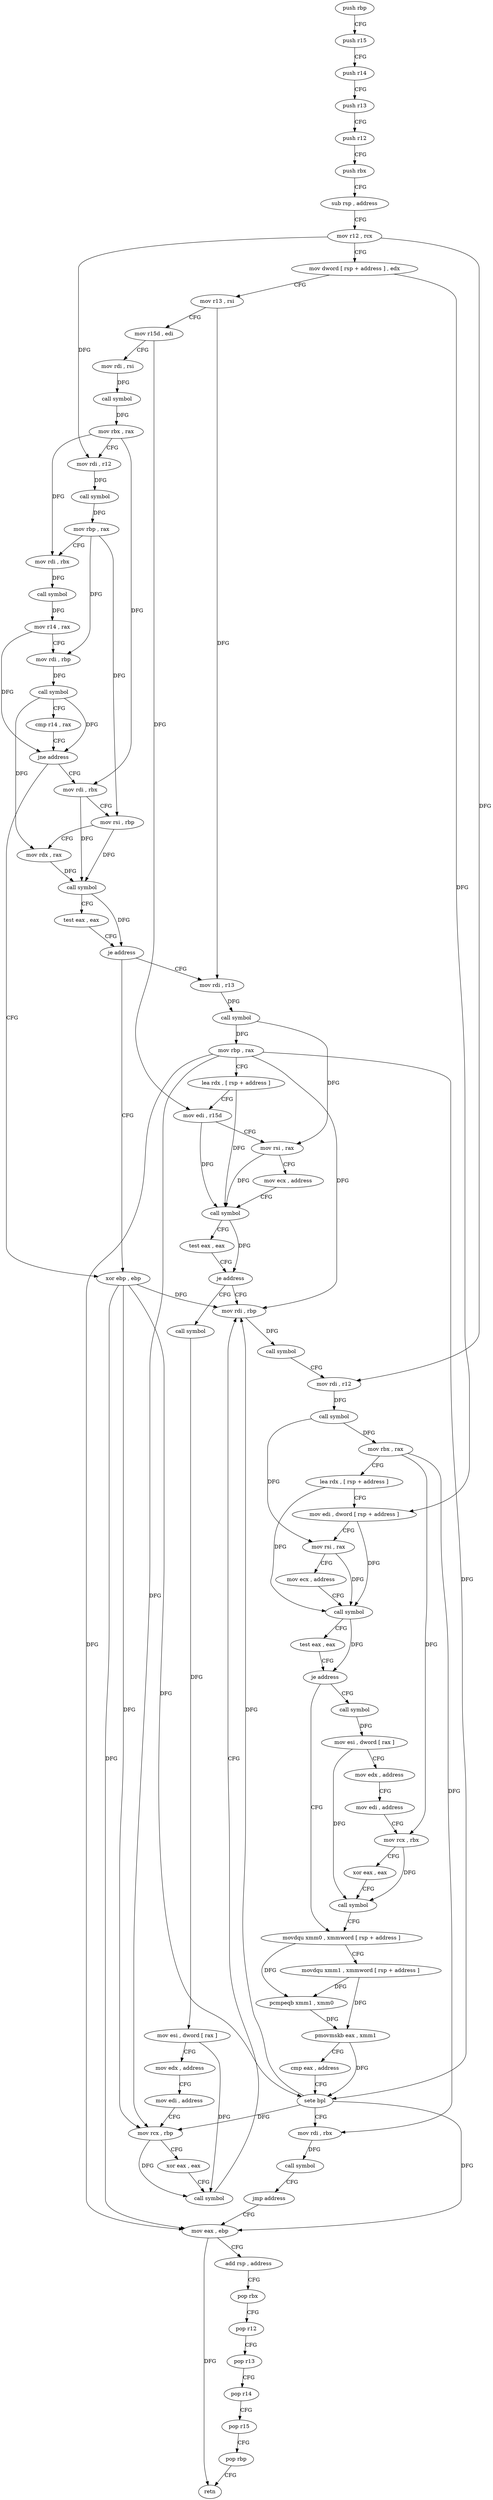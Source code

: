 digraph "func" {
"4252624" [label = "push rbp" ]
"4252625" [label = "push r15" ]
"4252627" [label = "push r14" ]
"4252629" [label = "push r13" ]
"4252631" [label = "push r12" ]
"4252633" [label = "push rbx" ]
"4252634" [label = "sub rsp , address" ]
"4252641" [label = "mov r12 , rcx" ]
"4252644" [label = "mov dword [ rsp + address ] , edx" ]
"4252648" [label = "mov r13 , rsi" ]
"4252651" [label = "mov r15d , edi" ]
"4252654" [label = "mov rdi , rsi" ]
"4252657" [label = "call symbol" ]
"4252662" [label = "mov rbx , rax" ]
"4252665" [label = "mov rdi , r12" ]
"4252668" [label = "call symbol" ]
"4252673" [label = "mov rbp , rax" ]
"4252676" [label = "mov rdi , rbx" ]
"4252679" [label = "call symbol" ]
"4252684" [label = "mov r14 , rax" ]
"4252687" [label = "mov rdi , rbp" ]
"4252690" [label = "call symbol" ]
"4252695" [label = "cmp r14 , rax" ]
"4252698" [label = "jne address" ]
"4252718" [label = "xor ebp , ebp" ]
"4252700" [label = "mov rdi , rbx" ]
"4252720" [label = "mov eax , ebp" ]
"4252703" [label = "mov rsi , rbp" ]
"4252706" [label = "mov rdx , rax" ]
"4252709" [label = "call symbol" ]
"4252714" [label = "test eax , eax" ]
"4252716" [label = "je address" ]
"4252740" [label = "mov rdi , r13" ]
"4252743" [label = "call symbol" ]
"4252748" [label = "mov rbp , rax" ]
"4252751" [label = "lea rdx , [ rsp + address ]" ]
"4252759" [label = "mov edi , r15d" ]
"4252762" [label = "mov rsi , rax" ]
"4252765" [label = "mov ecx , address" ]
"4252770" [label = "call symbol" ]
"4252775" [label = "test eax , eax" ]
"4252777" [label = "je address" ]
"4252806" [label = "mov rdi , rbp" ]
"4252779" [label = "call symbol" ]
"4252809" [label = "call symbol" ]
"4252814" [label = "mov rdi , r12" ]
"4252817" [label = "call symbol" ]
"4252822" [label = "mov rbx , rax" ]
"4252825" [label = "lea rdx , [ rsp + address ]" ]
"4252830" [label = "mov edi , dword [ rsp + address ]" ]
"4252834" [label = "mov rsi , rax" ]
"4252837" [label = "mov ecx , address" ]
"4252842" [label = "call symbol" ]
"4252847" [label = "test eax , eax" ]
"4252849" [label = "je address" ]
"4252878" [label = "movdqu xmm0 , xmmword [ rsp + address ]" ]
"4252851" [label = "call symbol" ]
"4252784" [label = "mov esi , dword [ rax ]" ]
"4252786" [label = "mov edx , address" ]
"4252791" [label = "mov edi , address" ]
"4252796" [label = "mov rcx , rbp" ]
"4252799" [label = "xor eax , eax" ]
"4252801" [label = "call symbol" ]
"4252887" [label = "movdqu xmm1 , xmmword [ rsp + address ]" ]
"4252893" [label = "pcmpeqb xmm1 , xmm0" ]
"4252897" [label = "pmovmskb eax , xmm1" ]
"4252901" [label = "cmp eax , address" ]
"4252906" [label = "sete bpl" ]
"4252910" [label = "mov rdi , rbx" ]
"4252913" [label = "call symbol" ]
"4252918" [label = "jmp address" ]
"4252856" [label = "mov esi , dword [ rax ]" ]
"4252858" [label = "mov edx , address" ]
"4252863" [label = "mov edi , address" ]
"4252868" [label = "mov rcx , rbx" ]
"4252871" [label = "xor eax , eax" ]
"4252873" [label = "call symbol" ]
"4252722" [label = "add rsp , address" ]
"4252729" [label = "pop rbx" ]
"4252730" [label = "pop r12" ]
"4252732" [label = "pop r13" ]
"4252734" [label = "pop r14" ]
"4252736" [label = "pop r15" ]
"4252738" [label = "pop rbp" ]
"4252739" [label = "retn" ]
"4252624" -> "4252625" [ label = "CFG" ]
"4252625" -> "4252627" [ label = "CFG" ]
"4252627" -> "4252629" [ label = "CFG" ]
"4252629" -> "4252631" [ label = "CFG" ]
"4252631" -> "4252633" [ label = "CFG" ]
"4252633" -> "4252634" [ label = "CFG" ]
"4252634" -> "4252641" [ label = "CFG" ]
"4252641" -> "4252644" [ label = "CFG" ]
"4252641" -> "4252665" [ label = "DFG" ]
"4252641" -> "4252814" [ label = "DFG" ]
"4252644" -> "4252648" [ label = "CFG" ]
"4252644" -> "4252830" [ label = "DFG" ]
"4252648" -> "4252651" [ label = "CFG" ]
"4252648" -> "4252740" [ label = "DFG" ]
"4252651" -> "4252654" [ label = "CFG" ]
"4252651" -> "4252759" [ label = "DFG" ]
"4252654" -> "4252657" [ label = "DFG" ]
"4252657" -> "4252662" [ label = "DFG" ]
"4252662" -> "4252665" [ label = "CFG" ]
"4252662" -> "4252676" [ label = "DFG" ]
"4252662" -> "4252700" [ label = "DFG" ]
"4252665" -> "4252668" [ label = "DFG" ]
"4252668" -> "4252673" [ label = "DFG" ]
"4252673" -> "4252676" [ label = "CFG" ]
"4252673" -> "4252687" [ label = "DFG" ]
"4252673" -> "4252703" [ label = "DFG" ]
"4252676" -> "4252679" [ label = "DFG" ]
"4252679" -> "4252684" [ label = "DFG" ]
"4252684" -> "4252687" [ label = "CFG" ]
"4252684" -> "4252698" [ label = "DFG" ]
"4252687" -> "4252690" [ label = "DFG" ]
"4252690" -> "4252695" [ label = "CFG" ]
"4252690" -> "4252698" [ label = "DFG" ]
"4252690" -> "4252706" [ label = "DFG" ]
"4252695" -> "4252698" [ label = "CFG" ]
"4252698" -> "4252718" [ label = "CFG" ]
"4252698" -> "4252700" [ label = "CFG" ]
"4252718" -> "4252720" [ label = "DFG" ]
"4252718" -> "4252806" [ label = "DFG" ]
"4252718" -> "4252796" [ label = "DFG" ]
"4252718" -> "4252906" [ label = "DFG" ]
"4252700" -> "4252703" [ label = "CFG" ]
"4252700" -> "4252709" [ label = "DFG" ]
"4252720" -> "4252722" [ label = "CFG" ]
"4252720" -> "4252739" [ label = "DFG" ]
"4252703" -> "4252706" [ label = "CFG" ]
"4252703" -> "4252709" [ label = "DFG" ]
"4252706" -> "4252709" [ label = "DFG" ]
"4252709" -> "4252714" [ label = "CFG" ]
"4252709" -> "4252716" [ label = "DFG" ]
"4252714" -> "4252716" [ label = "CFG" ]
"4252716" -> "4252740" [ label = "CFG" ]
"4252716" -> "4252718" [ label = "CFG" ]
"4252740" -> "4252743" [ label = "DFG" ]
"4252743" -> "4252748" [ label = "DFG" ]
"4252743" -> "4252762" [ label = "DFG" ]
"4252748" -> "4252751" [ label = "CFG" ]
"4252748" -> "4252720" [ label = "DFG" ]
"4252748" -> "4252806" [ label = "DFG" ]
"4252748" -> "4252796" [ label = "DFG" ]
"4252748" -> "4252906" [ label = "DFG" ]
"4252751" -> "4252759" [ label = "CFG" ]
"4252751" -> "4252770" [ label = "DFG" ]
"4252759" -> "4252762" [ label = "CFG" ]
"4252759" -> "4252770" [ label = "DFG" ]
"4252762" -> "4252765" [ label = "CFG" ]
"4252762" -> "4252770" [ label = "DFG" ]
"4252765" -> "4252770" [ label = "CFG" ]
"4252770" -> "4252775" [ label = "CFG" ]
"4252770" -> "4252777" [ label = "DFG" ]
"4252775" -> "4252777" [ label = "CFG" ]
"4252777" -> "4252806" [ label = "CFG" ]
"4252777" -> "4252779" [ label = "CFG" ]
"4252806" -> "4252809" [ label = "DFG" ]
"4252779" -> "4252784" [ label = "DFG" ]
"4252809" -> "4252814" [ label = "CFG" ]
"4252814" -> "4252817" [ label = "DFG" ]
"4252817" -> "4252822" [ label = "DFG" ]
"4252817" -> "4252834" [ label = "DFG" ]
"4252822" -> "4252825" [ label = "CFG" ]
"4252822" -> "4252910" [ label = "DFG" ]
"4252822" -> "4252868" [ label = "DFG" ]
"4252825" -> "4252830" [ label = "CFG" ]
"4252825" -> "4252842" [ label = "DFG" ]
"4252830" -> "4252834" [ label = "CFG" ]
"4252830" -> "4252842" [ label = "DFG" ]
"4252834" -> "4252837" [ label = "CFG" ]
"4252834" -> "4252842" [ label = "DFG" ]
"4252837" -> "4252842" [ label = "CFG" ]
"4252842" -> "4252847" [ label = "CFG" ]
"4252842" -> "4252849" [ label = "DFG" ]
"4252847" -> "4252849" [ label = "CFG" ]
"4252849" -> "4252878" [ label = "CFG" ]
"4252849" -> "4252851" [ label = "CFG" ]
"4252878" -> "4252887" [ label = "CFG" ]
"4252878" -> "4252893" [ label = "DFG" ]
"4252851" -> "4252856" [ label = "DFG" ]
"4252784" -> "4252786" [ label = "CFG" ]
"4252784" -> "4252801" [ label = "DFG" ]
"4252786" -> "4252791" [ label = "CFG" ]
"4252791" -> "4252796" [ label = "CFG" ]
"4252796" -> "4252799" [ label = "CFG" ]
"4252796" -> "4252801" [ label = "DFG" ]
"4252799" -> "4252801" [ label = "CFG" ]
"4252801" -> "4252806" [ label = "CFG" ]
"4252887" -> "4252893" [ label = "DFG" ]
"4252887" -> "4252897" [ label = "DFG" ]
"4252893" -> "4252897" [ label = "DFG" ]
"4252897" -> "4252901" [ label = "CFG" ]
"4252897" -> "4252906" [ label = "DFG" ]
"4252901" -> "4252906" [ label = "CFG" ]
"4252906" -> "4252910" [ label = "CFG" ]
"4252906" -> "4252720" [ label = "DFG" ]
"4252906" -> "4252806" [ label = "DFG" ]
"4252906" -> "4252796" [ label = "DFG" ]
"4252910" -> "4252913" [ label = "DFG" ]
"4252913" -> "4252918" [ label = "CFG" ]
"4252918" -> "4252720" [ label = "CFG" ]
"4252856" -> "4252858" [ label = "CFG" ]
"4252856" -> "4252873" [ label = "DFG" ]
"4252858" -> "4252863" [ label = "CFG" ]
"4252863" -> "4252868" [ label = "CFG" ]
"4252868" -> "4252871" [ label = "CFG" ]
"4252868" -> "4252873" [ label = "DFG" ]
"4252871" -> "4252873" [ label = "CFG" ]
"4252873" -> "4252878" [ label = "CFG" ]
"4252722" -> "4252729" [ label = "CFG" ]
"4252729" -> "4252730" [ label = "CFG" ]
"4252730" -> "4252732" [ label = "CFG" ]
"4252732" -> "4252734" [ label = "CFG" ]
"4252734" -> "4252736" [ label = "CFG" ]
"4252736" -> "4252738" [ label = "CFG" ]
"4252738" -> "4252739" [ label = "CFG" ]
}
